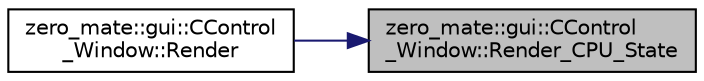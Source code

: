 digraph "zero_mate::gui::CControl_Window::Render_CPU_State"
{
 // LATEX_PDF_SIZE
  bgcolor="transparent";
  edge [fontname="Helvetica",fontsize="10",labelfontname="Helvetica",labelfontsize="10"];
  node [fontname="Helvetica",fontsize="10",shape=record];
  rankdir="RL";
  Node1 [label="zero_mate::gui::CControl\l_Window::Render_CPU_State",height=0.2,width=0.4,color="black", fillcolor="grey75", style="filled", fontcolor="black",tooltip=" "];
  Node1 -> Node2 [dir="back",color="midnightblue",fontsize="10",style="solid",fontname="Helvetica"];
  Node2 [label="zero_mate::gui::CControl\l_Window::Render",height=0.2,width=0.4,color="black",URL="$classzero__mate_1_1gui_1_1CControl__Window.html#aabafaf7d45b7c4516719dce03772ee5a",tooltip=" "];
}
